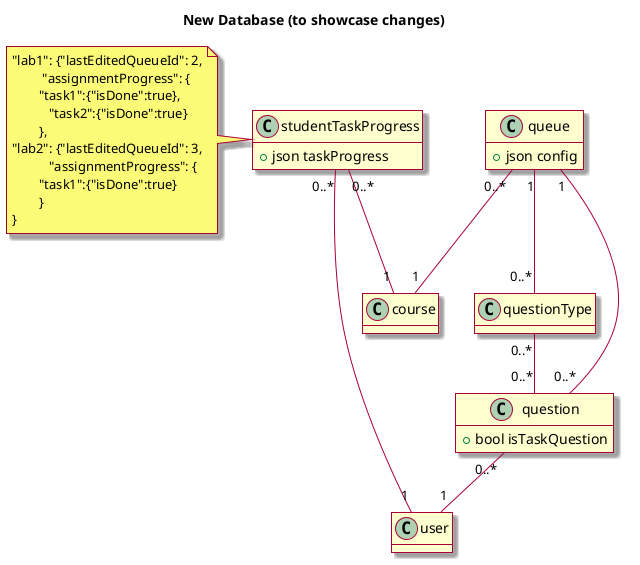 @startuml

skin rose

title New Database (to showcase changes)


class queue {
  +json config
}

class course

class question {
  +bool isTaskQuestion
}

class thing as "studentTaskProgress" {
  +json taskProgress
}
note left : "lab1": {"lastEditedQueueId": 2,\n\t "assignmentProgress": {\n\t"task1":{"isDone":true},\n\t   "task2":{"isDone":true}\n\t}, \n"lab2": {"lastEditedQueueId": 3,\n\t   "assignmentProgress": {\n\t"task1":{"isDone":true}\n\t}\n}

class questionType { 
  ' questionTypes are only going to be tags, not tasks
  '+bool isTask
  '+varchar shortName
  '+bool blocking
}


queue "0..*" -- "1" course
question "0..*" -- "1" queue
question "0..*" -- "1" user
thing "0..*" -- "1" user
thing "0..*" -- "1" course
questionType "0..*" -- "0..*" question
' still not sure whether to remove this connection EDIT: i think removing it is a good idea since that way queues don't have access to all the previous questionTypes
' questionType "0..*" -- "1" queue 
queue "1" -- "0..*" questionType


hide empty methods
' hide circle


' Note to self: we are not hijacking the "event" table since then events would need to store session configs as well as have a connection to questionType, and it makes more sense to keep those things seperate

@enduml